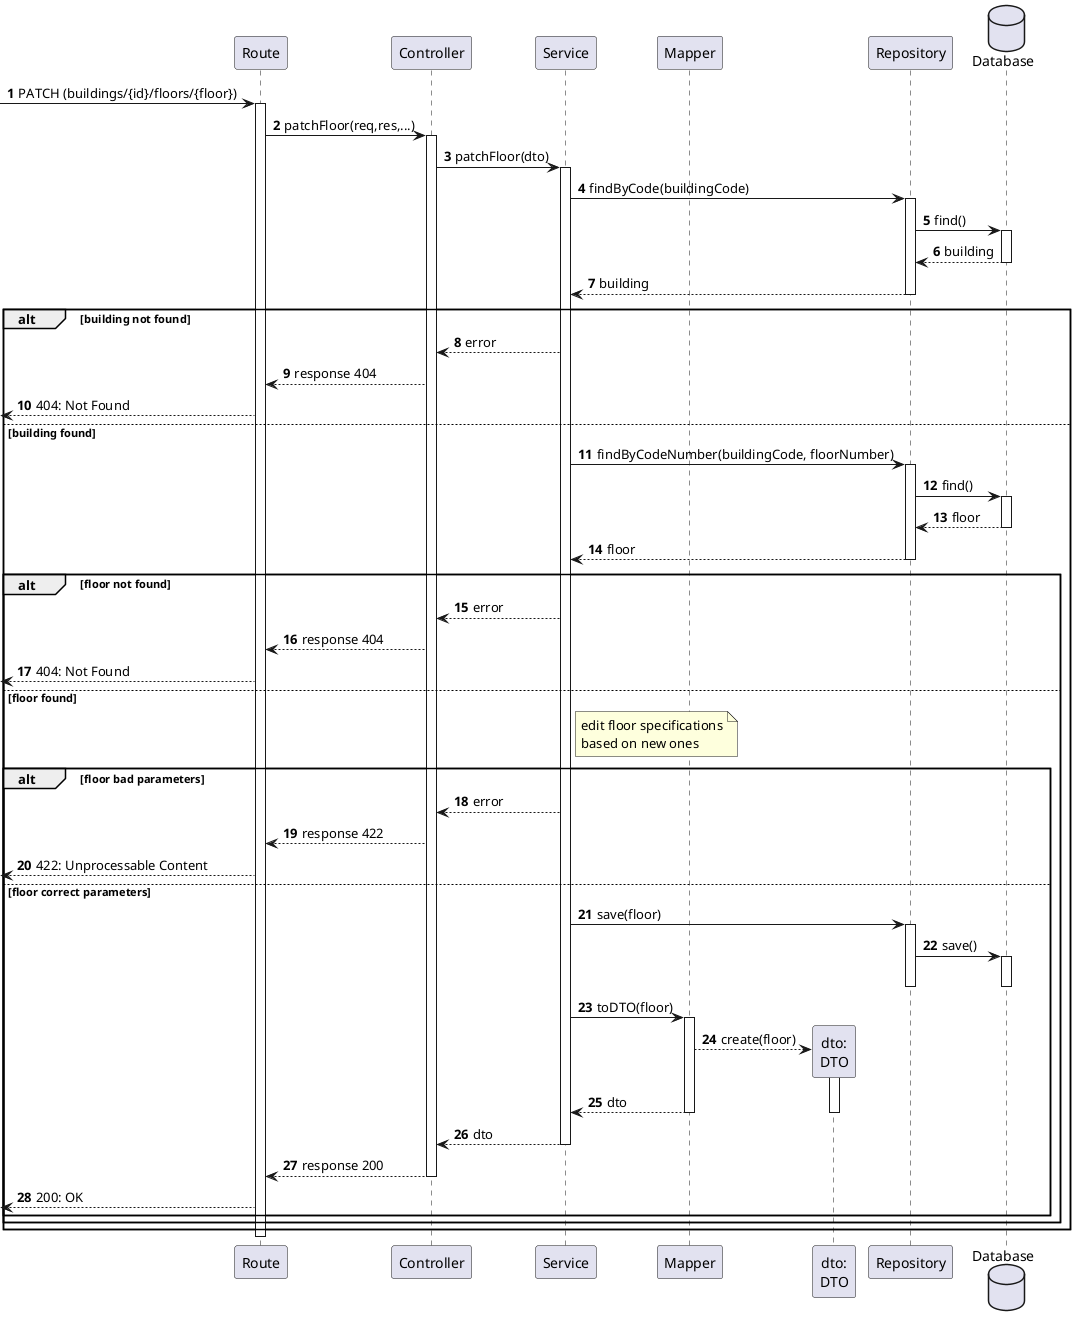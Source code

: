 @startuml
autonumber


participant "Route" as r
participant "Controller" as ctrl
participant "Service" as svc


participant "Mapper" as map
participant "dto:\nDTO" as dto

participant "Repository" as repo
database "Database" as db

[-> r: PATCH (buildings/{id}/floors/{floor})
activate r
    r -> ctrl : patchFloor(req,res,...)
        activate ctrl
            ctrl -> svc : patchFloor(dto)
            activate svc
                svc -> repo : findByCode(buildingCode)
                activate repo
                    repo -> db : find()
                    activate db
                        db --> repo : building
                    deactivate db
                    repo --> svc : building
                deactivate repo

                alt building not found
                    svc --> ctrl : error
                    ctrl --> r : response 404
                    [<--r : 404: Not Found
                else building found
                    svc -> repo : findByCodeNumber(buildingCode, floorNumber)
                    activate repo
                        repo -> db : find()
                        activate db
                            db --> repo : floor
                        deactivate db
                        repo --> svc : floor
                    deactivate repo

                    alt floor not found
                        svc --> ctrl : error
                        ctrl --> r : response 404
                        [<--r : 404: Not Found
                    else floor found
                        note right of svc
                            edit floor specifications
                            based on new ones
                        end note

                        alt floor bad parameters
                            svc --> ctrl : error
                            ctrl --> r : response 422
                            [<--r : 422: Unprocessable Content
                        else floor correct parameters
                            svc -> repo : save(floor)
                            activate repo
                                repo -> db : save()
                                activate db
                                deactivate db
                            deactivate repo

                            svc -> map : toDTO(floor)
                            activate map
                                map --> dto **: create(floor)
                                activate dto
                                    map --> svc : dto
                                deactivate dto
                            deactivate map
                            svc --> ctrl : dto
                        deactivate svc
                    ctrl --> r : response 200
                deactivate ctrl
                [<--r: 200: OK
            end
        end
    end
deactivate r

@enduml
